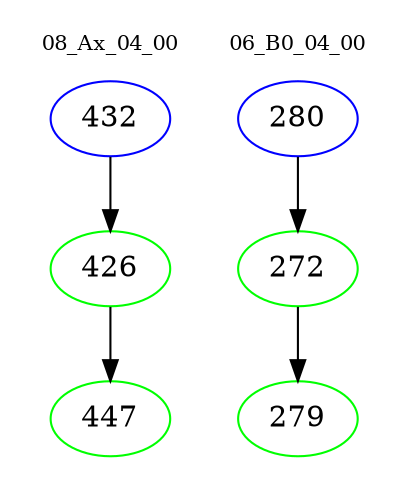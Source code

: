 digraph{
subgraph cluster_0 {
color = white
label = "08_Ax_04_00";
fontsize=10;
T0_432 [label="432", color="blue"]
T0_432 -> T0_426 [color="black"]
T0_426 [label="426", color="green"]
T0_426 -> T0_447 [color="black"]
T0_447 [label="447", color="green"]
}
subgraph cluster_1 {
color = white
label = "06_B0_04_00";
fontsize=10;
T1_280 [label="280", color="blue"]
T1_280 -> T1_272 [color="black"]
T1_272 [label="272", color="green"]
T1_272 -> T1_279 [color="black"]
T1_279 [label="279", color="green"]
}
}
